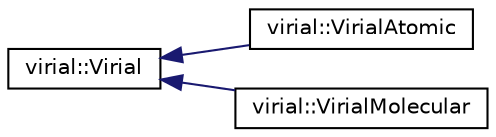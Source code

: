 digraph "Graphical Class Hierarchy"
{
 // LATEX_PDF_SIZE
  edge [fontname="Helvetica",fontsize="10",labelfontname="Helvetica",labelfontsize="10"];
  node [fontname="Helvetica",fontsize="10",shape=record];
  rankdir="LR";
  Node0 [label="virial::Virial",height=0.2,width=0.4,color="black", fillcolor="white", style="filled",URL="$classvirial_1_1Virial.html",tooltip="Base class for virial calculation."];
  Node0 -> Node1 [dir="back",color="midnightblue",fontsize="10",style="solid",fontname="Helvetica"];
  Node1 [label="virial::VirialAtomic",height=0.2,width=0.4,color="black", fillcolor="white", style="filled",URL="$classvirial_1_1VirialAtomic.html",tooltip="Class for virial calculation of atomic systems."];
  Node0 -> Node2 [dir="back",color="midnightblue",fontsize="10",style="solid",fontname="Helvetica"];
  Node2 [label="virial::VirialMolecular",height=0.2,width=0.4,color="black", fillcolor="white", style="filled",URL="$classvirial_1_1VirialMolecular.html",tooltip="Class for virial calculation of molecular systems."];
}
